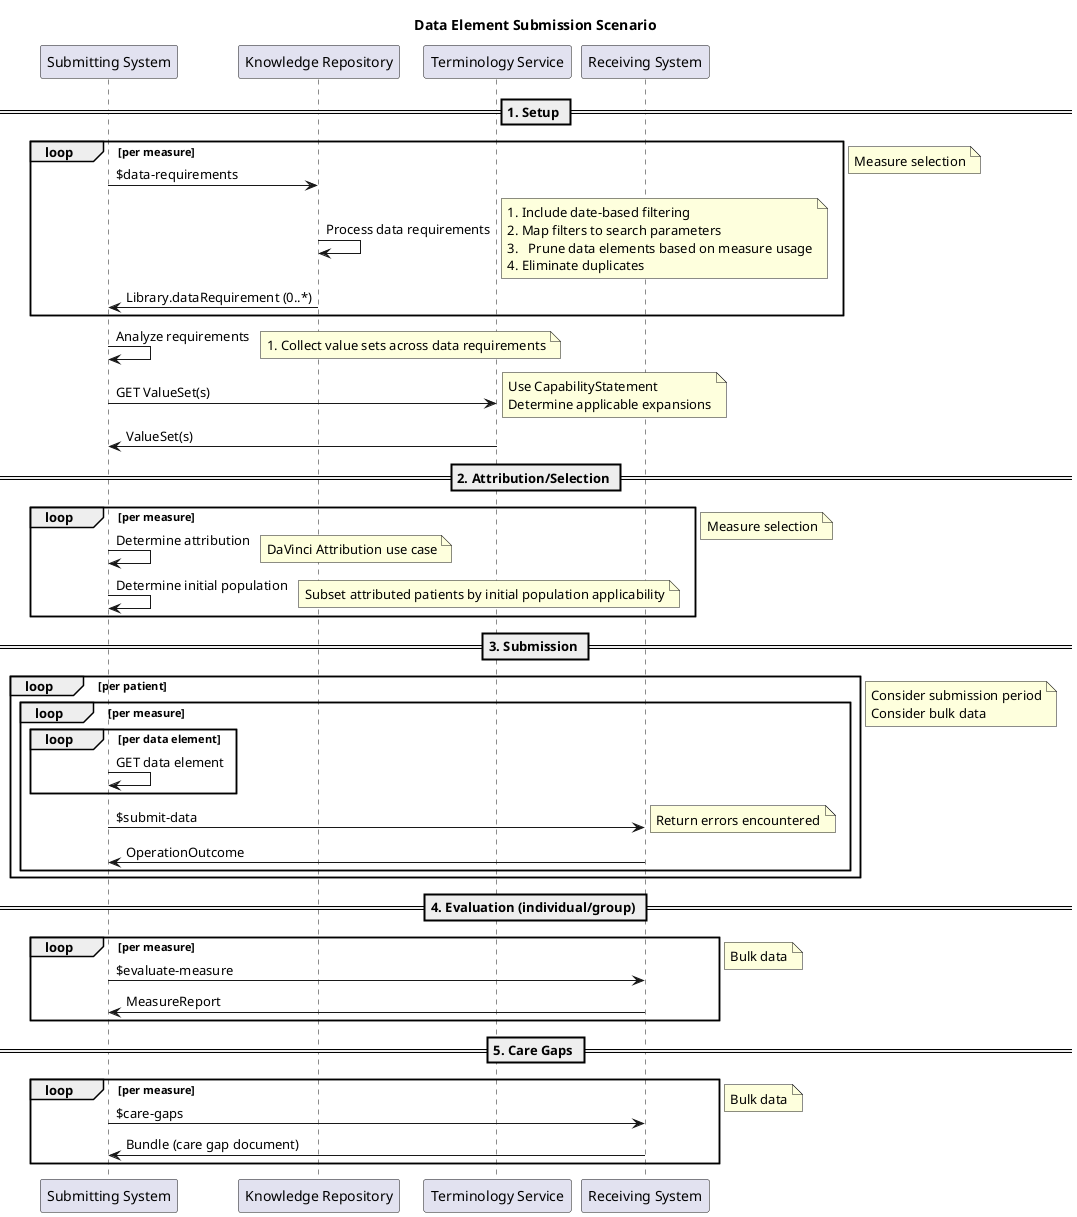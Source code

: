 @startuml Data_Element_Submission_Scenario
title Data Element Submission Scenario
participant "Submitting System" as Submitter
participant "Knowledge Repository" as KR
participant "Terminology Service" as TS
participant "Receiving System" as Receiver

== 1. Setup ==
loop per measure
    Submitter -> KR: $data-requirements
    KR -> KR: Process data requirements
    note right: 1. Include date-based filtering\n2. Map filters to search parameters\n3.   Prune data elements based on measure usage\n4. Eliminate duplicates
    KR -> Submitter: Library.dataRequirement (0..*)
end
note right: Measure selection
Submitter -> Submitter: Analyze requirements
note right: 1. Collect value sets across data requirements
Submitter -> TS: GET ValueSet(s)
note right: Use CapabilityStatement\nDetermine applicable expansions
TS -> Submitter: ValueSet(s)

== 2. Attribution/Selection ==
loop per measure
    Submitter -> Submitter: Determine attribution
    note right: DaVinci Attribution use case
    Submitter -> Submitter: Determine initial population
    note right: Subset attributed patients by initial population applicability
end
note right: Measure selection

== 3. Submission ==
loop per patient
    loop per measure
        loop per data element
            Submitter -> Submitter: GET data element
        end
        Submitter -> Receiver: $submit-data
        note right: Return errors encountered
        Receiver -> Submitter: OperationOutcome
    end
end
note right: Consider submission period\nConsider bulk data

== 4. Evaluation (individual/group) ==
loop per measure
    Submitter -> Receiver: $evaluate-measure
    Receiver -> Submitter: MeasureReport
end
note right: Bulk data

== 5. Care Gaps ==
loop per measure
    Submitter -> Receiver: $care-gaps
    Receiver -> Submitter: Bundle (care gap document)
end
note right: Bulk data
@enduml